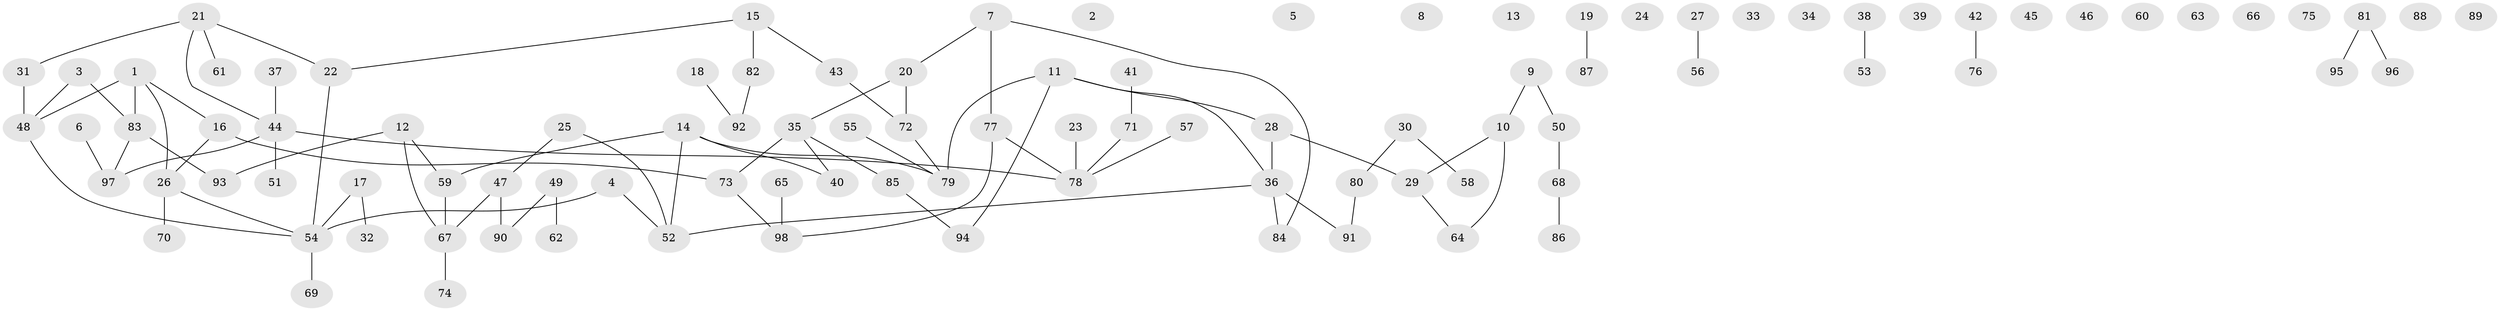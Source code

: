 // Generated by graph-tools (version 1.1) at 2025/00/03/09/25 03:00:47]
// undirected, 98 vertices, 94 edges
graph export_dot {
graph [start="1"]
  node [color=gray90,style=filled];
  1;
  2;
  3;
  4;
  5;
  6;
  7;
  8;
  9;
  10;
  11;
  12;
  13;
  14;
  15;
  16;
  17;
  18;
  19;
  20;
  21;
  22;
  23;
  24;
  25;
  26;
  27;
  28;
  29;
  30;
  31;
  32;
  33;
  34;
  35;
  36;
  37;
  38;
  39;
  40;
  41;
  42;
  43;
  44;
  45;
  46;
  47;
  48;
  49;
  50;
  51;
  52;
  53;
  54;
  55;
  56;
  57;
  58;
  59;
  60;
  61;
  62;
  63;
  64;
  65;
  66;
  67;
  68;
  69;
  70;
  71;
  72;
  73;
  74;
  75;
  76;
  77;
  78;
  79;
  80;
  81;
  82;
  83;
  84;
  85;
  86;
  87;
  88;
  89;
  90;
  91;
  92;
  93;
  94;
  95;
  96;
  97;
  98;
  1 -- 16;
  1 -- 26;
  1 -- 48;
  1 -- 83;
  3 -- 48;
  3 -- 83;
  4 -- 52;
  4 -- 54;
  6 -- 97;
  7 -- 20;
  7 -- 77;
  7 -- 84;
  9 -- 10;
  9 -- 50;
  10 -- 29;
  10 -- 64;
  11 -- 28;
  11 -- 36;
  11 -- 79;
  11 -- 94;
  12 -- 59;
  12 -- 67;
  12 -- 93;
  14 -- 40;
  14 -- 52;
  14 -- 59;
  14 -- 79;
  15 -- 22;
  15 -- 43;
  15 -- 82;
  16 -- 26;
  16 -- 73;
  17 -- 32;
  17 -- 54;
  18 -- 92;
  19 -- 87;
  20 -- 35;
  20 -- 72;
  21 -- 22;
  21 -- 31;
  21 -- 44;
  21 -- 61;
  22 -- 54;
  23 -- 78;
  25 -- 47;
  25 -- 52;
  26 -- 54;
  26 -- 70;
  27 -- 56;
  28 -- 29;
  28 -- 36;
  29 -- 64;
  30 -- 58;
  30 -- 80;
  31 -- 48;
  35 -- 40;
  35 -- 73;
  35 -- 85;
  36 -- 52;
  36 -- 84;
  36 -- 91;
  37 -- 44;
  38 -- 53;
  41 -- 71;
  42 -- 76;
  43 -- 72;
  44 -- 51;
  44 -- 78;
  44 -- 97;
  47 -- 67;
  47 -- 90;
  48 -- 54;
  49 -- 62;
  49 -- 90;
  50 -- 68;
  54 -- 69;
  55 -- 79;
  57 -- 78;
  59 -- 67;
  65 -- 98;
  67 -- 74;
  68 -- 86;
  71 -- 78;
  72 -- 79;
  73 -- 98;
  77 -- 78;
  77 -- 98;
  80 -- 91;
  81 -- 95;
  81 -- 96;
  82 -- 92;
  83 -- 93;
  83 -- 97;
  85 -- 94;
}
